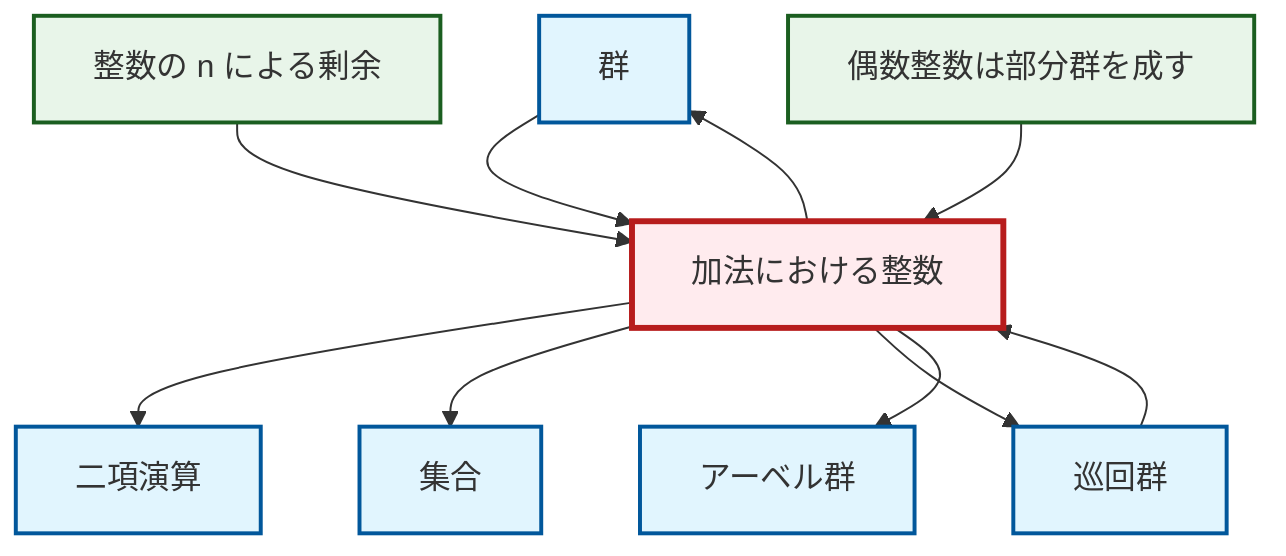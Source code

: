 graph TD
    classDef definition fill:#e1f5fe,stroke:#01579b,stroke-width:2px
    classDef theorem fill:#f3e5f5,stroke:#4a148c,stroke-width:2px
    classDef axiom fill:#fff3e0,stroke:#e65100,stroke-width:2px
    classDef example fill:#e8f5e9,stroke:#1b5e20,stroke-width:2px
    classDef current fill:#ffebee,stroke:#b71c1c,stroke-width:3px
    def-group["群"]:::definition
    def-set["集合"]:::definition
    def-abelian-group["アーベル群"]:::definition
    ex-integers-addition["加法における整数"]:::example
    ex-even-integers-subgroup["偶数整数は部分群を成す"]:::example
    def-binary-operation["二項演算"]:::definition
    def-cyclic-group["巡回群"]:::definition
    ex-quotient-integers-mod-n["整数の n による剰余"]:::example
    ex-integers-addition --> def-group
    def-group --> ex-integers-addition
    ex-integers-addition --> def-binary-operation
    ex-quotient-integers-mod-n --> ex-integers-addition
    ex-integers-addition --> def-set
    def-cyclic-group --> ex-integers-addition
    ex-integers-addition --> def-cyclic-group
    ex-integers-addition --> def-abelian-group
    ex-even-integers-subgroup --> ex-integers-addition
    class ex-integers-addition current